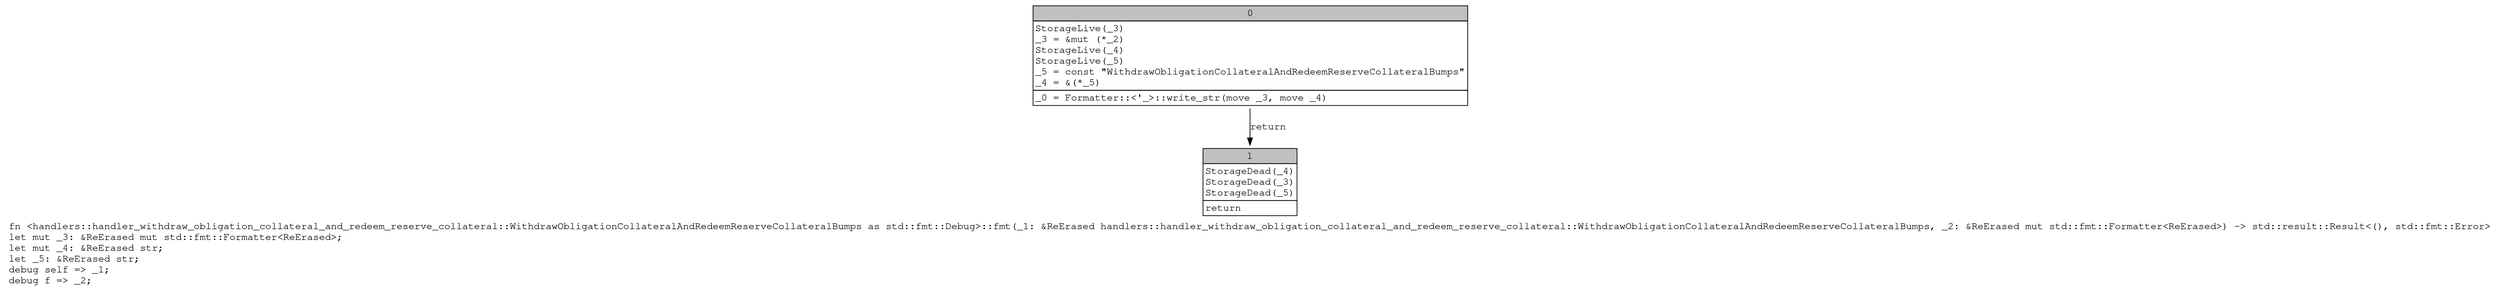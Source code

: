 digraph Mir_0_6224 {
    graph [fontname="Courier, monospace"];
    node [fontname="Courier, monospace"];
    edge [fontname="Courier, monospace"];
    label=<fn &lt;handlers::handler_withdraw_obligation_collateral_and_redeem_reserve_collateral::WithdrawObligationCollateralAndRedeemReserveCollateralBumps as std::fmt::Debug&gt;::fmt(_1: &amp;ReErased handlers::handler_withdraw_obligation_collateral_and_redeem_reserve_collateral::WithdrawObligationCollateralAndRedeemReserveCollateralBumps, _2: &amp;ReErased mut std::fmt::Formatter&lt;ReErased&gt;) -&gt; std::result::Result&lt;(), std::fmt::Error&gt;<br align="left"/>let mut _3: &amp;ReErased mut std::fmt::Formatter&lt;ReErased&gt;;<br align="left"/>let mut _4: &amp;ReErased str;<br align="left"/>let _5: &amp;ReErased str;<br align="left"/>debug self =&gt; _1;<br align="left"/>debug f =&gt; _2;<br align="left"/>>;
    bb0__0_6224 [shape="none", label=<<table border="0" cellborder="1" cellspacing="0"><tr><td bgcolor="gray" align="center" colspan="1">0</td></tr><tr><td align="left" balign="left">StorageLive(_3)<br/>_3 = &amp;mut (*_2)<br/>StorageLive(_4)<br/>StorageLive(_5)<br/>_5 = const &quot;WithdrawObligationCollateralAndRedeemReserveCollateralBumps&quot;<br/>_4 = &amp;(*_5)<br/></td></tr><tr><td align="left">_0 = Formatter::&lt;'_&gt;::write_str(move _3, move _4)</td></tr></table>>];
    bb1__0_6224 [shape="none", label=<<table border="0" cellborder="1" cellspacing="0"><tr><td bgcolor="gray" align="center" colspan="1">1</td></tr><tr><td align="left" balign="left">StorageDead(_4)<br/>StorageDead(_3)<br/>StorageDead(_5)<br/></td></tr><tr><td align="left">return</td></tr></table>>];
    bb0__0_6224 -> bb1__0_6224 [label="return"];
}
